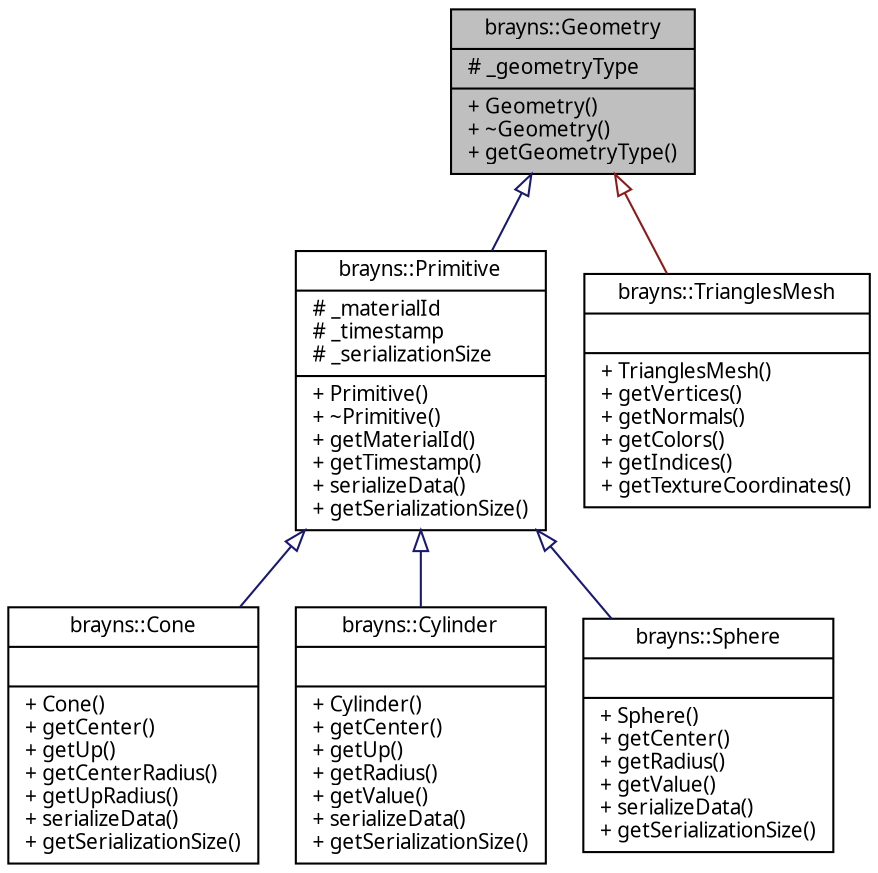 digraph "brayns::Geometry"
{
  edge [fontname="Sans",fontsize="10",labelfontname="Sans",labelfontsize="10"];
  node [fontname="Sans",fontsize="10",shape=record];
  Node1 [label="{brayns::Geometry\n|# _geometryType\l|+ Geometry()\l+ ~Geometry()\l+ getGeometryType()\l}",height=0.2,width=0.4,color="black", fillcolor="grey75", style="filled" fontcolor="black"];
  Node1 -> Node2 [dir="back",color="midnightblue",fontsize="10",style="solid",arrowtail="onormal",fontname="Sans"];
  Node2 [label="{brayns::Primitive\n|# _materialId\l# _timestamp\l# _serializationSize\l|+ Primitive()\l+ ~Primitive()\l+ getMaterialId()\l+ getTimestamp()\l+ serializeData()\l+ getSerializationSize()\l}",height=0.2,width=0.4,color="black", fillcolor="white", style="filled",URL="$classbrayns_1_1_primitive.html"];
  Node2 -> Node3 [dir="back",color="midnightblue",fontsize="10",style="solid",arrowtail="onormal",fontname="Sans"];
  Node3 [label="{brayns::Cone\n||+ Cone()\l+ getCenter()\l+ getUp()\l+ getCenterRadius()\l+ getUpRadius()\l+ serializeData()\l+ getSerializationSize()\l}",height=0.2,width=0.4,color="black", fillcolor="white", style="filled",URL="$classbrayns_1_1_cone.html"];
  Node2 -> Node4 [dir="back",color="midnightblue",fontsize="10",style="solid",arrowtail="onormal",fontname="Sans"];
  Node4 [label="{brayns::Cylinder\n||+ Cylinder()\l+ getCenter()\l+ getUp()\l+ getRadius()\l+ getValue()\l+ serializeData()\l+ getSerializationSize()\l}",height=0.2,width=0.4,color="black", fillcolor="white", style="filled",URL="$classbrayns_1_1_cylinder.html"];
  Node2 -> Node5 [dir="back",color="midnightblue",fontsize="10",style="solid",arrowtail="onormal",fontname="Sans"];
  Node5 [label="{brayns::Sphere\n||+ Sphere()\l+ getCenter()\l+ getRadius()\l+ getValue()\l+ serializeData()\l+ getSerializationSize()\l}",height=0.2,width=0.4,color="black", fillcolor="white", style="filled",URL="$classbrayns_1_1_sphere.html"];
  Node1 -> Node6 [dir="back",color="firebrick4",fontsize="10",style="solid",arrowtail="onormal",fontname="Sans"];
  Node6 [label="{brayns::TrianglesMesh\n||+ TrianglesMesh()\l+ getVertices()\l+ getNormals()\l+ getColors()\l+ getIndices()\l+ getTextureCoordinates()\l}",height=0.2,width=0.4,color="black", fillcolor="white", style="filled",URL="$classbrayns_1_1_triangles_mesh.html"];
}
